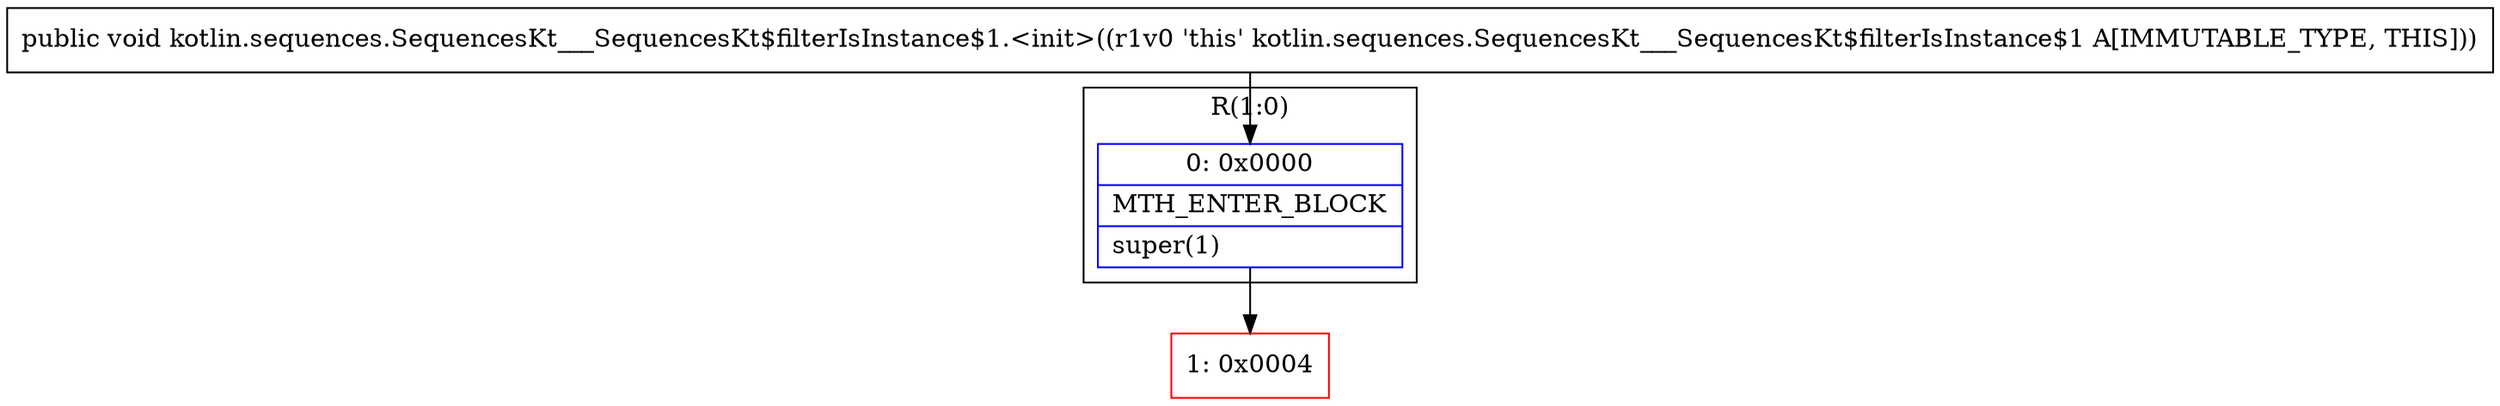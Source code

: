 digraph "CFG forkotlin.sequences.SequencesKt___SequencesKt$filterIsInstance$1.\<init\>()V" {
subgraph cluster_Region_245344759 {
label = "R(1:0)";
node [shape=record,color=blue];
Node_0 [shape=record,label="{0\:\ 0x0000|MTH_ENTER_BLOCK\l|super(1)\l}"];
}
Node_1 [shape=record,color=red,label="{1\:\ 0x0004}"];
MethodNode[shape=record,label="{public void kotlin.sequences.SequencesKt___SequencesKt$filterIsInstance$1.\<init\>((r1v0 'this' kotlin.sequences.SequencesKt___SequencesKt$filterIsInstance$1 A[IMMUTABLE_TYPE, THIS])) }"];
MethodNode -> Node_0;
Node_0 -> Node_1;
}

